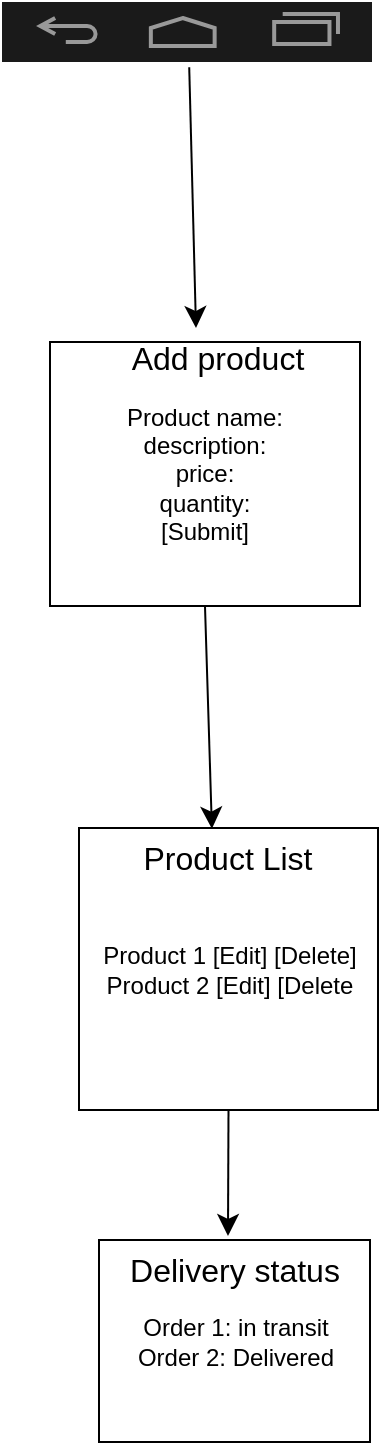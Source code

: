 <mxfile version="24.4.10" type="github">
  <diagram name="Page-1" id="0lZIrhtyo80MTP1ptPlt">
    <mxGraphModel dx="392" dy="461" grid="0" gridSize="10" guides="1" tooltips="1" connect="1" arrows="1" fold="1" page="0" pageScale="1" pageWidth="850" pageHeight="1100" math="0" shadow="0">
      <root>
        <mxCell id="0" />
        <mxCell id="1" parent="0" />
        <mxCell id="6gErMRsVGp3Y2maXkNcq-14" value="Product name:&lt;div&gt;&lt;span style=&quot;background-color: initial;&quot;&gt;description:&lt;/span&gt;&lt;br&gt;&lt;/div&gt;&lt;div&gt;&lt;div&gt;price:&lt;/div&gt;&lt;div&gt;quantity:&lt;/div&gt;&lt;div&gt;[Submit]&lt;/div&gt;&lt;/div&gt;" style="rounded=0;whiteSpace=wrap;html=1;" vertex="1" parent="1">
          <mxGeometry x="241" y="414" width="155" height="132" as="geometry" />
        </mxCell>
        <mxCell id="6gErMRsVGp3Y2maXkNcq-15" value="" style="verticalLabelPosition=bottom;verticalAlign=top;html=1;shadow=0;dashed=0;strokeWidth=2;shape=mxgraph.android.navigation_bar_1;fillColor=#1A1A1A;strokeColor=#999999;sketch=0;" vertex="1" parent="1">
          <mxGeometry x="217" y="244" width="185" height="30" as="geometry" />
        </mxCell>
        <mxCell id="6gErMRsVGp3Y2maXkNcq-22" value="Add product" style="text;html=1;align=center;verticalAlign=middle;whiteSpace=wrap;rounded=0;fontSize=16;" vertex="1" parent="1">
          <mxGeometry x="248" y="407" width="154" height="30" as="geometry" />
        </mxCell>
        <mxCell id="6gErMRsVGp3Y2maXkNcq-23" value="Product 1 [Edit] [Delete]&lt;div&gt;Product 2 [Edit] [Delete&lt;/div&gt;" style="rounded=0;whiteSpace=wrap;html=1;" vertex="1" parent="1">
          <mxGeometry x="255.5" y="657" width="149.5" height="141" as="geometry" />
        </mxCell>
        <mxCell id="6gErMRsVGp3Y2maXkNcq-24" value="Product List" style="text;html=1;align=center;verticalAlign=middle;whiteSpace=wrap;rounded=0;fontSize=16;" vertex="1" parent="1">
          <mxGeometry x="256.25" y="657" width="148" height="30" as="geometry" />
        </mxCell>
        <mxCell id="6gErMRsVGp3Y2maXkNcq-25" value="Order 1: in transit&lt;div&gt;Order 2: Delivered&lt;/div&gt;" style="rounded=0;whiteSpace=wrap;html=1;" vertex="1" parent="1">
          <mxGeometry x="265.5" y="863" width="135.5" height="101" as="geometry" />
        </mxCell>
        <mxCell id="6gErMRsVGp3Y2maXkNcq-26" value="Delivery status" style="text;html=1;align=center;verticalAlign=middle;whiteSpace=wrap;rounded=0;fontSize=16;" vertex="1" parent="1">
          <mxGeometry x="266" y="863" width="135" height="30" as="geometry" />
        </mxCell>
        <mxCell id="6gErMRsVGp3Y2maXkNcq-29" value="" style="endArrow=classic;html=1;rounded=0;fontSize=12;startSize=8;endSize=8;curved=1;exitX=0.506;exitY=1.089;exitDx=0;exitDy=0;exitPerimeter=0;" edge="1" parent="1" source="6gErMRsVGp3Y2maXkNcq-15">
          <mxGeometry width="50" height="50" relative="1" as="geometry">
            <mxPoint x="392" y="439" as="sourcePoint" />
            <mxPoint x="314" y="407" as="targetPoint" />
          </mxGeometry>
        </mxCell>
        <mxCell id="6gErMRsVGp3Y2maXkNcq-30" value="" style="endArrow=classic;html=1;rounded=0;fontSize=12;startSize=8;endSize=8;curved=1;exitX=0.5;exitY=1;exitDx=0;exitDy=0;entryX=0.444;entryY=0.011;entryDx=0;entryDy=0;entryPerimeter=0;" edge="1" parent="1" source="6gErMRsVGp3Y2maXkNcq-14" target="6gErMRsVGp3Y2maXkNcq-24">
          <mxGeometry width="50" height="50" relative="1" as="geometry">
            <mxPoint x="367" y="579" as="sourcePoint" />
            <mxPoint x="417" y="529" as="targetPoint" />
          </mxGeometry>
        </mxCell>
        <mxCell id="6gErMRsVGp3Y2maXkNcq-31" value="" style="endArrow=classic;html=1;rounded=0;fontSize=12;startSize=8;endSize=8;curved=1;exitX=0.5;exitY=1;exitDx=0;exitDy=0;" edge="1" parent="1" source="6gErMRsVGp3Y2maXkNcq-23">
          <mxGeometry width="50" height="50" relative="1" as="geometry">
            <mxPoint x="367" y="825" as="sourcePoint" />
            <mxPoint x="330" y="861" as="targetPoint" />
          </mxGeometry>
        </mxCell>
      </root>
    </mxGraphModel>
  </diagram>
</mxfile>
